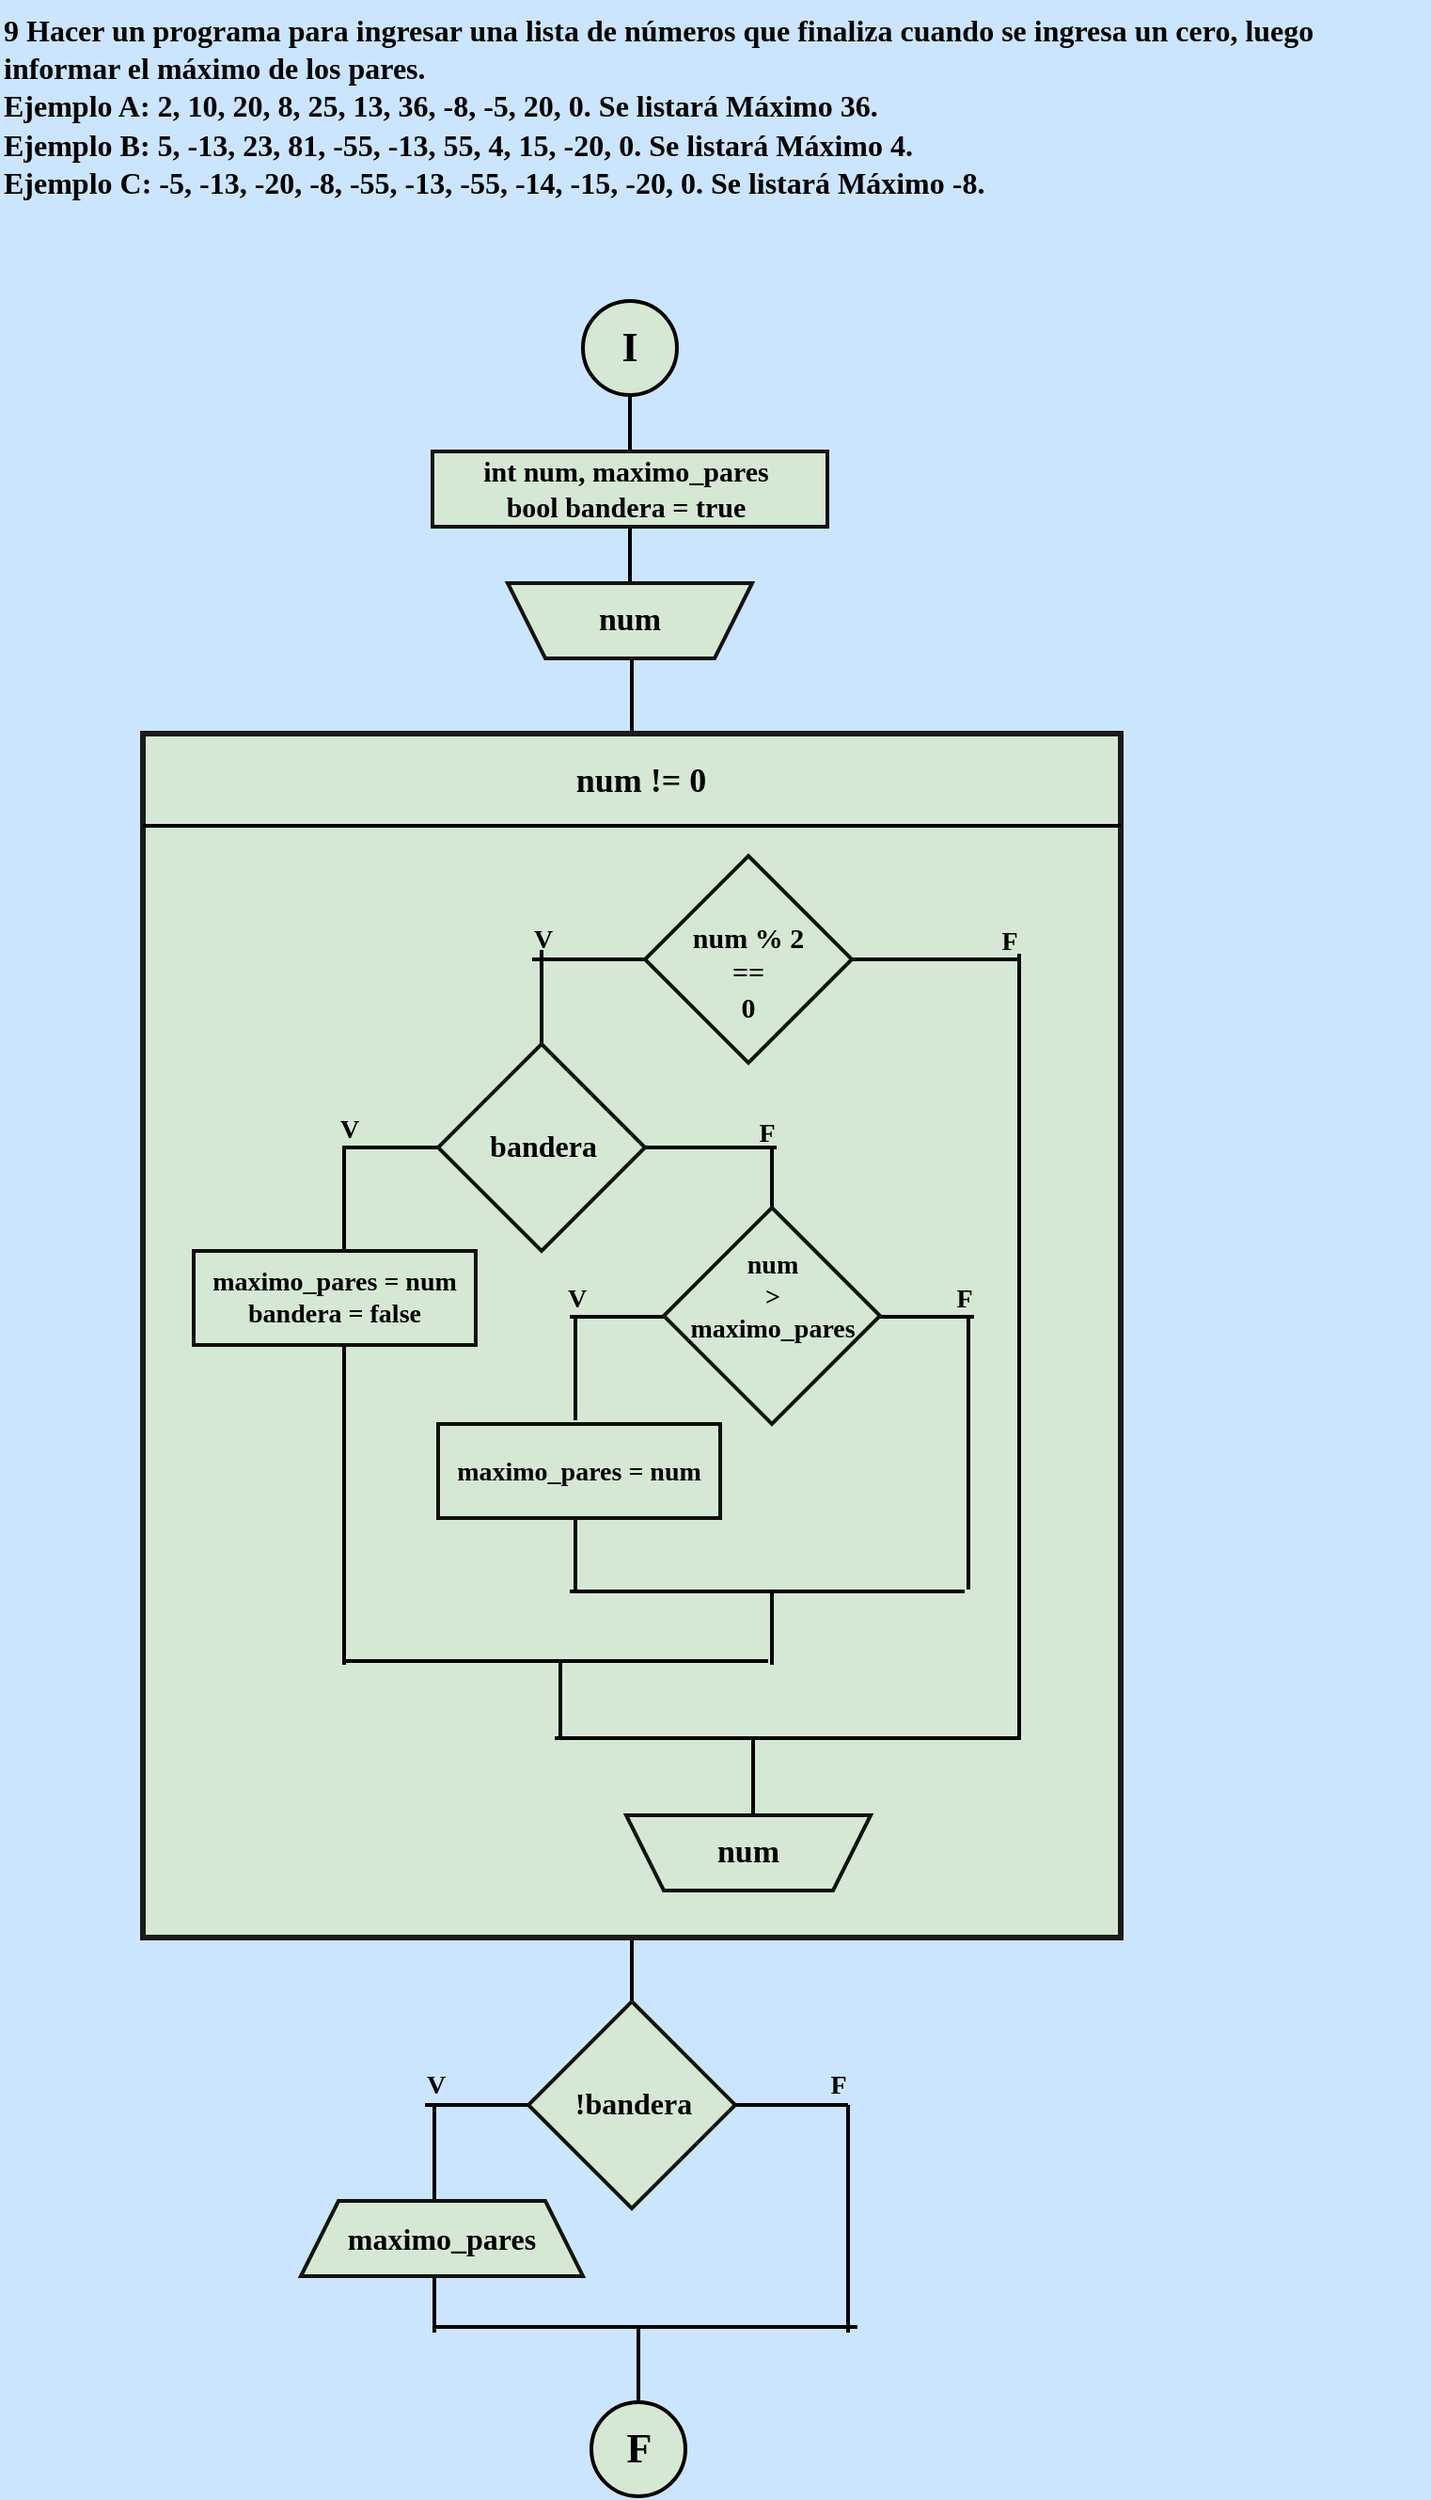 <mxfile version="24.2.5" type="device">
  <diagram name="Página-1" id="OeOxjJ_lxLduR0Aq9_Vw">
    <mxGraphModel dx="1420" dy="830" grid="1" gridSize="10" guides="1" tooltips="1" connect="1" arrows="1" fold="1" page="1" pageScale="1" pageWidth="827" pageHeight="1169" background="#CCE5FF" math="0" shadow="0">
      <root>
        <mxCell id="0" />
        <mxCell id="1" parent="0" />
        <mxCell id="C6iyRJGcw5Nql_q78rUx-1" value="&lt;b style=&quot;font-size: 16px;&quot;&gt;&lt;font style=&quot;font-size: 16px;&quot; color=&quot;#000000&quot; face=&quot;Comic Sans MS&quot;&gt;9 Hacer un programa para ingresar una lista de números que finaliza cuando se ingresa un cero, luego informar el máximo de los pares.&lt;br&gt;Ejemplo A: 2, 10, 20, 8, 25, 13, 36, -8, -5, 20, 0. Se listará Máximo 36.&lt;br&gt;Ejemplo B: 5, -13, 23, 81, -55, -13, 55, 4, 15, -20, 0. Se listará Máximo 4.&lt;br&gt;Ejemplo C: -5, -13, -20, -8, -55, -13, -55, -14, -15, -20, 0. Se listará Máximo -8.&lt;/font&gt;&lt;/b&gt;" style="text;whiteSpace=wrap;html=1;fontFamily=Architects Daughter;fontSource=https%3A%2F%2Ffonts.googleapis.com%2Fcss%3Ffamily%3DArchitects%2BDaughter;" vertex="1" parent="1">
          <mxGeometry x="40" y="10" width="760" height="120" as="geometry" />
        </mxCell>
        <mxCell id="C6iyRJGcw5Nql_q78rUx-112" value="" style="line;strokeWidth=2;direction=south;html=1;hachureGap=4;fontFamily=Architects Daughter;fontSource=https://fonts.googleapis.com/css?family=Architects+Daughter;strokeColor=#000000;container=0;" vertex="1" parent="1">
          <mxGeometry x="370" y="220" width="10" height="30" as="geometry" />
        </mxCell>
        <mxCell id="C6iyRJGcw5Nql_q78rUx-116" value="" style="line;strokeWidth=2;direction=south;html=1;hachureGap=4;fontFamily=Architects Daughter;fontSource=https://fonts.googleapis.com/css?family=Architects+Daughter;strokeColor=#000000;container=0;" vertex="1" parent="1">
          <mxGeometry x="370" y="290" width="10" height="30" as="geometry" />
        </mxCell>
        <mxCell id="C6iyRJGcw5Nql_q78rUx-128" value="" style="line;strokeWidth=2;direction=south;html=1;hachureGap=4;fontFamily=Architects Daughter;fontSource=https://fonts.googleapis.com/css?family=Architects+Daughter;strokeColor=#000000;container=0;" vertex="1" parent="1">
          <mxGeometry x="374.5" y="1247" width="10" height="40" as="geometry" />
        </mxCell>
        <mxCell id="C6iyRJGcw5Nql_q78rUx-2" value="" style="strokeWidth=2;html=1;shape=mxgraph.flowchart.start_2;whiteSpace=wrap;rounded=0;labelBackgroundColor=none;strokeColor=#000000;align=center;verticalAlign=middle;fontFamily=Helvetica;fontSize=12;fontColor=default;fillColor=#d5e8d4;container=0;" vertex="1" parent="1">
          <mxGeometry x="350" y="170" width="50" height="50" as="geometry" />
        </mxCell>
        <mxCell id="C6iyRJGcw5Nql_q78rUx-6" value="&lt;font color=&quot;#000000&quot; size=&quot;1&quot; face=&quot;Comic Sans MS&quot;&gt;&lt;b style=&quot;font-size: 22px;&quot;&gt;I&lt;/b&gt;&lt;/font&gt;" style="text;strokeColor=none;align=center;fillColor=none;html=1;verticalAlign=middle;whiteSpace=wrap;rounded=0;fontFamily=Architects Daughter;fontSource=https://fonts.googleapis.com/css?family=Architects+Daughter;container=0;" vertex="1" parent="1">
          <mxGeometry x="360" y="180" width="30" height="30" as="geometry" />
        </mxCell>
        <mxCell id="C6iyRJGcw5Nql_q78rUx-3" value="" style="strokeWidth=2;html=1;shape=mxgraph.flowchart.start_2;whiteSpace=wrap;rounded=0;labelBackgroundColor=none;strokeColor=#000000;align=center;verticalAlign=middle;fontFamily=Helvetica;fontSize=12;fontColor=default;fillColor=#d5e8d4;container=0;" vertex="1" parent="1">
          <mxGeometry x="354.5" y="1287" width="50" height="50" as="geometry" />
        </mxCell>
        <mxCell id="C6iyRJGcw5Nql_q78rUx-5" value="&lt;font color=&quot;#000000&quot; size=&quot;1&quot; face=&quot;Comic Sans MS&quot;&gt;&lt;b style=&quot;font-size: 22px;&quot;&gt;F&lt;/b&gt;&lt;/font&gt;" style="text;strokeColor=none;align=center;fillColor=none;html=1;verticalAlign=middle;whiteSpace=wrap;rounded=0;fontFamily=Architects Daughter;fontSource=https%3A%2F%2Ffonts.googleapis.com%2Fcss%3Ffamily%3DArchitects%2BDaughter;container=0;" vertex="1" parent="1">
          <mxGeometry x="364.5" y="1297" width="30" height="30" as="geometry" />
        </mxCell>
        <mxCell id="C6iyRJGcw5Nql_q78rUx-4" value="" style="rounded=0;whiteSpace=wrap;html=1;labelBackgroundColor=none;strokeColor=#0f100e;strokeWidth=2;align=center;verticalAlign=middle;fontFamily=Helvetica;fontSize=12;fontColor=default;fillColor=#d5e8d4;container=0;" vertex="1" parent="1">
          <mxGeometry x="270" y="250" width="210" height="40" as="geometry" />
        </mxCell>
        <mxCell id="C6iyRJGcw5Nql_q78rUx-9" value="&lt;b&gt;&lt;font style=&quot;font-size: 15px;&quot; color=&quot;#000000&quot; face=&quot;Comic Sans MS&quot;&gt;int num, maximo_pares&lt;/font&gt;&lt;/b&gt;&lt;div&gt;&lt;b&gt;&lt;font style=&quot;font-size: 15px;&quot; color=&quot;#000000&quot; face=&quot;Comic Sans MS&quot;&gt;bool bandera = true&lt;/font&gt;&lt;/b&gt;&lt;/div&gt;" style="text;strokeColor=none;align=center;fillColor=none;html=1;verticalAlign=middle;whiteSpace=wrap;rounded=0;fontFamily=Architects Daughter;fontSource=https%3A%2F%2Ffonts.googleapis.com%2Fcss%3Ffamily%3DArchitects%2BDaughter;container=0;" vertex="1" parent="1">
          <mxGeometry x="273" y="240" width="200" height="60" as="geometry" />
        </mxCell>
        <mxCell id="C6iyRJGcw5Nql_q78rUx-11" value="" style="shape=trapezoid;perimeter=trapezoidPerimeter;whiteSpace=wrap;html=1;fixedSize=1;rounded=0;labelBackgroundColor=none;strokeColor=#121211;strokeWidth=2;align=center;verticalAlign=middle;fontFamily=Helvetica;fontSize=12;fontColor=default;fillColor=#d5e8d4;direction=west;container=0;" vertex="1" parent="1">
          <mxGeometry x="310" y="320" width="130" height="40" as="geometry">
            <mxRectangle x="-1020" y="-650" width="50" height="40" as="alternateBounds" />
          </mxGeometry>
        </mxCell>
        <mxCell id="C6iyRJGcw5Nql_q78rUx-12" value="&lt;b&gt;&lt;font color=&quot;#000000&quot; style=&quot;font-size: 17px;&quot; face=&quot;Comic Sans MS&quot;&gt;num&lt;/font&gt;&lt;/b&gt;" style="text;strokeColor=none;align=center;fillColor=none;html=1;verticalAlign=middle;whiteSpace=wrap;rounded=0;fontFamily=Architects Daughter;fontSource=https%3A%2F%2Ffonts.googleapis.com%2Fcss%3Ffamily%3DArchitects%2BDaughter;container=0;" vertex="1" parent="1">
          <mxGeometry x="340" y="320" width="70" height="40" as="geometry" />
        </mxCell>
        <mxCell id="C6iyRJGcw5Nql_q78rUx-111" value="" style="line;strokeWidth=2;direction=south;html=1;hachureGap=4;fontFamily=Architects Daughter;fontSource=https://fonts.googleapis.com/css?family=Architects+Daughter;strokeColor=#000000;container=0;" vertex="1" parent="1">
          <mxGeometry x="371" y="360" width="10" height="40" as="geometry" />
        </mxCell>
        <mxCell id="C6iyRJGcw5Nql_q78rUx-120" value="" style="line;strokeWidth=2;html=1;perimeter=backbonePerimeter;points=[];outlineConnect=0;hachureGap=4;fontFamily=Architects Daughter;fontSource=https://fonts.googleapis.com/css?family=Architects+Daughter;strokeColor=#000000;container=0;" vertex="1" parent="1">
          <mxGeometry x="266" y="1124" width="55" height="10" as="geometry" />
        </mxCell>
        <mxCell id="C6iyRJGcw5Nql_q78rUx-123" value="" style="line;strokeWidth=2;html=1;perimeter=backbonePerimeter;points=[];outlineConnect=0;hachureGap=4;fontFamily=Architects Daughter;fontSource=https://fonts.googleapis.com/css?family=Architects+Daughter;strokeColor=#000000;container=0;" vertex="1" parent="1">
          <mxGeometry x="431" y="1124" width="60" height="10" as="geometry" />
        </mxCell>
        <mxCell id="C6iyRJGcw5Nql_q78rUx-125" value="" style="line;strokeWidth=2;direction=south;html=1;hachureGap=4;fontFamily=Architects Daughter;fontSource=https://fonts.googleapis.com/css?family=Architects+Daughter;strokeColor=#000000;container=0;" vertex="1" parent="1">
          <mxGeometry x="266" y="1129" width="10" height="51" as="geometry" />
        </mxCell>
        <mxCell id="C6iyRJGcw5Nql_q78rUx-124" value="" style="line;strokeWidth=2;direction=south;html=1;hachureGap=4;fontFamily=Architects Daughter;fontSource=https://fonts.googleapis.com/css?family=Architects+Daughter;strokeColor=#000000;container=0;" vertex="1" parent="1">
          <mxGeometry x="486" y="1129" width="10" height="121" as="geometry" />
        </mxCell>
        <mxCell id="C6iyRJGcw5Nql_q78rUx-126" value="" style="line;strokeWidth=2;direction=south;html=1;hachureGap=4;fontFamily=Architects Daughter;fontSource=https://fonts.googleapis.com/css?family=Architects+Daughter;strokeColor=#000000;container=0;" vertex="1" parent="1">
          <mxGeometry x="266" y="1220" width="10" height="30" as="geometry" />
        </mxCell>
        <mxCell id="C6iyRJGcw5Nql_q78rUx-121" value="" style="line;strokeWidth=2;html=1;perimeter=backbonePerimeter;points=[];outlineConnect=0;hachureGap=4;fontFamily=Architects Daughter;fontSource=https://fonts.googleapis.com/css?family=Architects+Daughter;strokeColor=#000000;container=0;" vertex="1" parent="1">
          <mxGeometry x="270" y="1242" width="226" height="10" as="geometry" />
        </mxCell>
        <mxCell id="C6iyRJGcw5Nql_q78rUx-137" value="&lt;b&gt;&lt;font color=&quot;#000000&quot; style=&quot;font-size: 14px;&quot; face=&quot;Comic Sans MS&quot;&gt;V&lt;/font&gt;&lt;/b&gt;" style="text;strokeColor=none;align=center;fillColor=none;html=1;verticalAlign=middle;whiteSpace=wrap;rounded=0;fontFamily=Architects Daughter;fontSource=https://fonts.googleapis.com/css?family=Architects+Daughter;container=0;" vertex="1" parent="1">
          <mxGeometry x="257" y="1104" width="30" height="30" as="geometry" />
        </mxCell>
        <mxCell id="C6iyRJGcw5Nql_q78rUx-136" value="&lt;b&gt;&lt;font color=&quot;#000000&quot; style=&quot;font-size: 14px;&quot; face=&quot;Comic Sans MS&quot;&gt;F&lt;/font&gt;&lt;/b&gt;" style="text;strokeColor=none;align=center;fillColor=none;html=1;verticalAlign=middle;whiteSpace=wrap;rounded=0;fontFamily=Architects Daughter;fontSource=https://fonts.googleapis.com/css?family=Architects+Daughter;container=0;" vertex="1" parent="1">
          <mxGeometry x="471" y="1104" width="30" height="30" as="geometry" />
        </mxCell>
        <mxCell id="C6iyRJGcw5Nql_q78rUx-64" value="" style="rhombus;whiteSpace=wrap;html=1;rounded=0;labelBackgroundColor=none;strokeColor=#0F140C;strokeWidth=2;align=center;verticalAlign=middle;fontFamily=Helvetica;fontSize=12;fontColor=default;fillColor=#d5e8d4;container=0;" vertex="1" parent="1">
          <mxGeometry x="321" y="1074" width="110" height="110" as="geometry" />
        </mxCell>
        <mxCell id="C6iyRJGcw5Nql_q78rUx-65" value="&lt;font size=&quot;1&quot; face=&quot;Comic Sans MS&quot; color=&quot;#000000&quot;&gt;&lt;b style=&quot;font-size: 16px;&quot;&gt;!bandera&lt;/b&gt;&lt;/font&gt;" style="text;strokeColor=none;align=center;fillColor=none;html=1;verticalAlign=middle;whiteSpace=wrap;rounded=0;fontFamily=Architects Daughter;fontSource=https://fonts.googleapis.com/css?family=Architects+Daughter;container=0;" vertex="1" parent="1">
          <mxGeometry x="337" y="1110" width="80" height="35" as="geometry" />
        </mxCell>
        <mxCell id="C6iyRJGcw5Nql_q78rUx-48" value="" style="line;strokeWidth=2;direction=south;html=1;hachureGap=4;fontFamily=Architects Daughter;fontSource=https://fonts.googleapis.com/css?family=Architects+Daughter;strokeColor=#000000;container=0;" vertex="1" parent="1">
          <mxGeometry x="371" y="1034" width="10" height="40" as="geometry" />
        </mxCell>
        <mxCell id="C6iyRJGcw5Nql_q78rUx-18" value="" style="whiteSpace=wrap;html=1;rounded=0;labelBackgroundColor=none;strokeColor=#1A1A1A;strokeWidth=3;align=center;verticalAlign=middle;fontFamily=Helvetica;fontSize=12;fontColor=default;fillColor=#d5e8d4;container=0;" vertex="1" parent="1">
          <mxGeometry x="116" y="400" width="520" height="640" as="geometry" />
        </mxCell>
        <mxCell id="C6iyRJGcw5Nql_q78rUx-19" value="" style="edgeStyle=none;orthogonalLoop=1;jettySize=auto;html=1;rounded=0;strokeColor=#000000;fontFamily=Helvetica;fontSize=12;fontColor=default;fillColor=#B2C9AB;startArrow=none;startFill=0;endArrow=none;endFill=0;endSize=7;strokeWidth=2;" edge="1" parent="1">
          <mxGeometry width="80" relative="1" as="geometry">
            <mxPoint x="636" y="449.032" as="sourcePoint" />
            <mxPoint x="116" y="449.032" as="targetPoint" />
            <Array as="points" />
          </mxGeometry>
        </mxCell>
        <mxCell id="C6iyRJGcw5Nql_q78rUx-110" value="&lt;b&gt;&lt;font color=&quot;#000000&quot; style=&quot;font-size: 18px;&quot; face=&quot;Comic Sans MS&quot;&gt;num != 0&lt;/font&gt;&lt;/b&gt;" style="text;strokeColor=none;align=center;fillColor=none;html=1;verticalAlign=middle;whiteSpace=wrap;rounded=0;fontFamily=Architects Daughter;fontSource=https%3A%2F%2Ffonts.googleapis.com%2Fcss%3Ffamily%3DArchitects%2BDaughter;container=0;" vertex="1" parent="1">
          <mxGeometry x="295.5" y="400" width="170" height="50" as="geometry" />
        </mxCell>
        <mxCell id="C6iyRJGcw5Nql_q78rUx-133" value="&lt;b&gt;&lt;font color=&quot;#000000&quot; style=&quot;font-size: 14px;&quot; face=&quot;Comic Sans MS&quot;&gt;V&lt;/font&gt;&lt;/b&gt;" style="text;strokeColor=none;align=center;fillColor=none;html=1;verticalAlign=middle;whiteSpace=wrap;rounded=0;fontFamily=Architects Daughter;fontSource=https://fonts.googleapis.com/css?family=Architects+Daughter;container=0;" vertex="1" parent="1">
          <mxGeometry x="314" y="495" width="30" height="30" as="geometry" />
        </mxCell>
        <mxCell id="C6iyRJGcw5Nql_q78rUx-135" value="&lt;b&gt;&lt;font color=&quot;#000000&quot; style=&quot;font-size: 14px;&quot; face=&quot;Comic Sans MS&quot;&gt;F&lt;/font&gt;&lt;/b&gt;" style="text;strokeColor=none;align=center;fillColor=none;html=1;verticalAlign=middle;whiteSpace=wrap;rounded=0;fontFamily=Architects Daughter;fontSource=https://fonts.googleapis.com/css?family=Architects+Daughter;container=0;" vertex="1" parent="1">
          <mxGeometry x="433" y="598" width="30" height="30" as="geometry" />
        </mxCell>
        <mxCell id="C6iyRJGcw5Nql_q78rUx-132" value="&lt;b&gt;&lt;font color=&quot;#000000&quot; style=&quot;font-size: 14px;&quot; face=&quot;Comic Sans MS&quot;&gt;F&lt;/font&gt;&lt;/b&gt;" style="text;strokeColor=none;align=center;fillColor=none;html=1;verticalAlign=middle;whiteSpace=wrap;rounded=0;fontFamily=Architects Daughter;fontSource=https://fonts.googleapis.com/css?family=Architects+Daughter;container=0;" vertex="1" parent="1">
          <mxGeometry x="538" y="686" width="30" height="30" as="geometry" />
        </mxCell>
        <mxCell id="C6iyRJGcw5Nql_q78rUx-90" value="" style="line;strokeWidth=2;direction=south;html=1;hachureGap=4;fontFamily=Architects Daughter;fontSource=https://fonts.googleapis.com/css?family=Architects+Daughter;strokeColor=#000000;container=0;" vertex="1" parent="1">
          <mxGeometry x="341" y="710" width="10" height="55" as="geometry" />
        </mxCell>
        <mxCell id="C6iyRJGcw5Nql_q78rUx-91" value="" style="line;strokeWidth=2;direction=south;html=1;hachureGap=4;fontFamily=Architects Daughter;fontSource=https://fonts.googleapis.com/css?family=Architects+Daughter;strokeColor=#000000;container=0;" vertex="1" parent="1">
          <mxGeometry x="218" y="725" width="10" height="170" as="geometry" />
        </mxCell>
        <mxCell id="C6iyRJGcw5Nql_q78rUx-92" value="" style="line;strokeWidth=2;direction=south;html=1;hachureGap=4;fontFamily=Architects Daughter;fontSource=https://fonts.googleapis.com/css?family=Architects+Daughter;strokeColor=#000000;container=0;" vertex="1" parent="1">
          <mxGeometry x="550" y="710" width="10" height="145" as="geometry" />
        </mxCell>
        <mxCell id="C6iyRJGcw5Nql_q78rUx-93" value="" style="line;strokeWidth=2;direction=south;html=1;hachureGap=4;fontFamily=Architects Daughter;fontSource=https://fonts.googleapis.com/css?family=Architects+Daughter;strokeColor=#000000;container=0;" vertex="1" parent="1">
          <mxGeometry x="445.5" y="619" width="10" height="36" as="geometry" />
        </mxCell>
        <mxCell id="C6iyRJGcw5Nql_q78rUx-94" value="" style="line;strokeWidth=2;direction=south;html=1;hachureGap=4;fontFamily=Architects Daughter;fontSource=https://fonts.googleapis.com/css?family=Architects+Daughter;strokeColor=#000000;container=0;" vertex="1" parent="1">
          <mxGeometry x="218" y="619" width="10" height="56" as="geometry" />
        </mxCell>
        <mxCell id="C6iyRJGcw5Nql_q78rUx-95" value="" style="line;strokeWidth=2;direction=south;html=1;hachureGap=4;fontFamily=Architects Daughter;fontSource=https://fonts.googleapis.com/css?family=Architects+Daughter;strokeColor=#000000;container=0;" vertex="1" parent="1">
          <mxGeometry x="323" y="515" width="10" height="50" as="geometry" />
        </mxCell>
        <mxCell id="C6iyRJGcw5Nql_q78rUx-96" value="" style="line;strokeWidth=2;direction=south;html=1;hachureGap=4;fontFamily=Architects Daughter;fontSource=https://fonts.googleapis.com/css?family=Architects+Daughter;strokeColor=#000000;container=0;" vertex="1" parent="1">
          <mxGeometry x="333" y="893" width="10" height="42" as="geometry" />
        </mxCell>
        <mxCell id="C6iyRJGcw5Nql_q78rUx-97" value="" style="line;strokeWidth=2;direction=south;html=1;hachureGap=4;fontFamily=Architects Daughter;fontSource=https://fonts.googleapis.com/css?family=Architects+Daughter;strokeColor=#000000;container=0;" vertex="1" parent="1">
          <mxGeometry x="341" y="817" width="10" height="38" as="geometry" />
        </mxCell>
        <mxCell id="C6iyRJGcw5Nql_q78rUx-98" value="" style="line;strokeWidth=2;direction=south;html=1;hachureGap=4;fontFamily=Architects Daughter;fontSource=https://fonts.googleapis.com/css?family=Architects+Daughter;strokeColor=#000000;container=0;" vertex="1" parent="1">
          <mxGeometry x="445.5" y="855" width="10" height="40" as="geometry" />
        </mxCell>
        <mxCell id="C6iyRJGcw5Nql_q78rUx-99" value="" style="line;strokeWidth=2;direction=south;html=1;hachureGap=4;fontFamily=Architects Daughter;fontSource=https://fonts.googleapis.com/css?family=Architects+Daughter;strokeColor=#000000;container=0;" vertex="1" parent="1">
          <mxGeometry x="577" y="517" width="10" height="418" as="geometry" />
        </mxCell>
        <mxCell id="C6iyRJGcw5Nql_q78rUx-100" value="" style="line;strokeWidth=2;direction=south;html=1;hachureGap=4;fontFamily=Architects Daughter;fontSource=https://fonts.googleapis.com/css?family=Architects+Daughter;strokeColor=#000000;container=0;" vertex="1" parent="1">
          <mxGeometry x="435.5" y="935" width="10" height="40" as="geometry" />
        </mxCell>
        <mxCell id="C6iyRJGcw5Nql_q78rUx-101" value="" style="line;strokeWidth=2;html=1;perimeter=backbonePerimeter;points=[];outlineConnect=0;hachureGap=4;fontFamily=Architects Daughter;fontSource=https://fonts.googleapis.com/css?family=Architects+Daughter;strokeColor=#000000;container=0;" vertex="1" parent="1">
          <mxGeometry x="383" y="615" width="70" height="10" as="geometry" />
        </mxCell>
        <mxCell id="C6iyRJGcw5Nql_q78rUx-102" value="" style="line;strokeWidth=2;html=1;perimeter=backbonePerimeter;points=[];outlineConnect=0;hachureGap=4;fontFamily=Architects Daughter;fontSource=https://fonts.googleapis.com/css?family=Architects+Daughter;strokeColor=#000000;container=0;" vertex="1" parent="1">
          <mxGeometry x="223" y="888" width="225.5" height="10" as="geometry" />
        </mxCell>
        <mxCell id="C6iyRJGcw5Nql_q78rUx-103" value="" style="line;strokeWidth=2;html=1;perimeter=backbonePerimeter;points=[];outlineConnect=0;hachureGap=4;fontFamily=Architects Daughter;fontSource=https://fonts.googleapis.com/css?family=Architects+Daughter;strokeColor=#000000;container=0;" vertex="1" parent="1">
          <mxGeometry x="335" y="929" width="247" height="10" as="geometry" />
        </mxCell>
        <mxCell id="C6iyRJGcw5Nql_q78rUx-104" value="" style="line;strokeWidth=2;html=1;perimeter=backbonePerimeter;points=[];outlineConnect=0;hachureGap=4;fontFamily=Architects Daughter;fontSource=https://fonts.googleapis.com/css?family=Architects+Daughter;strokeColor=#000000;container=0;" vertex="1" parent="1">
          <mxGeometry x="343" y="851" width="210" height="10" as="geometry" />
        </mxCell>
        <mxCell id="C6iyRJGcw5Nql_q78rUx-105" value="" style="line;strokeWidth=2;html=1;perimeter=backbonePerimeter;points=[];outlineConnect=0;hachureGap=4;fontFamily=Architects Daughter;fontSource=https://fonts.googleapis.com/css?family=Architects+Daughter;strokeColor=#000000;container=0;" vertex="1" parent="1">
          <mxGeometry x="493" y="515" width="90" height="10" as="geometry" />
        </mxCell>
        <mxCell id="C6iyRJGcw5Nql_q78rUx-106" value="" style="line;strokeWidth=2;html=1;perimeter=backbonePerimeter;points=[];outlineConnect=0;hachureGap=4;fontFamily=Architects Daughter;fontSource=https://fonts.googleapis.com/css?family=Architects+Daughter;strokeColor=#000000;container=0;" vertex="1" parent="1">
          <mxGeometry x="508" y="705" width="50" height="10" as="geometry" />
        </mxCell>
        <mxCell id="C6iyRJGcw5Nql_q78rUx-107" value="" style="line;strokeWidth=2;html=1;perimeter=backbonePerimeter;points=[];outlineConnect=0;hachureGap=4;fontFamily=Architects Daughter;fontSource=https://fonts.googleapis.com/css?family=Architects+Daughter;strokeColor=#000000;container=0;" vertex="1" parent="1">
          <mxGeometry x="343" y="705" width="50" height="10" as="geometry" />
        </mxCell>
        <mxCell id="C6iyRJGcw5Nql_q78rUx-108" value="" style="line;strokeWidth=2;html=1;perimeter=backbonePerimeter;points=[];outlineConnect=0;hachureGap=4;fontFamily=Architects Daughter;fontSource=https://fonts.googleapis.com/css?family=Architects+Daughter;strokeColor=#000000;container=0;" vertex="1" parent="1">
          <mxGeometry x="223" y="615" width="50" height="10" as="geometry" />
        </mxCell>
        <mxCell id="C6iyRJGcw5Nql_q78rUx-109" value="" style="line;strokeWidth=2;html=1;perimeter=backbonePerimeter;points=[];outlineConnect=0;hachureGap=4;fontFamily=Architects Daughter;fontSource=https://fonts.googleapis.com/css?family=Architects+Daughter;strokeColor=#000000;container=0;" vertex="1" parent="1">
          <mxGeometry x="323" y="515" width="60" height="10" as="geometry" />
        </mxCell>
        <mxCell id="C6iyRJGcw5Nql_q78rUx-134" value="&lt;b&gt;&lt;font color=&quot;#000000&quot; style=&quot;font-size: 14px;&quot; face=&quot;Comic Sans MS&quot;&gt;F&lt;/font&gt;&lt;/b&gt;" style="text;strokeColor=none;align=center;fillColor=none;html=1;verticalAlign=middle;whiteSpace=wrap;rounded=0;fontFamily=Architects Daughter;fontSource=https://fonts.googleapis.com/css?family=Architects+Daughter;container=0;" vertex="1" parent="1">
          <mxGeometry x="562" y="496" width="30" height="30" as="geometry" />
        </mxCell>
        <mxCell id="C6iyRJGcw5Nql_q78rUx-130" value="&lt;b&gt;&lt;font color=&quot;#000000&quot; style=&quot;font-size: 14px;&quot; face=&quot;Comic Sans MS&quot;&gt;V&lt;/font&gt;&lt;/b&gt;" style="text;strokeColor=none;align=center;fillColor=none;html=1;verticalAlign=middle;whiteSpace=wrap;rounded=0;fontFamily=Architects Daughter;fontSource=https%3A%2F%2Ffonts.googleapis.com%2Fcss%3Ffamily%3DArchitects%2BDaughter;container=0;" vertex="1" parent="1">
          <mxGeometry x="211" y="596" width="30" height="30" as="geometry" />
        </mxCell>
        <mxCell id="C6iyRJGcw5Nql_q78rUx-131" value="&lt;b&gt;&lt;font color=&quot;#000000&quot; style=&quot;font-size: 14px;&quot; face=&quot;Comic Sans MS&quot;&gt;V&lt;/font&gt;&lt;/b&gt;" style="text;strokeColor=none;align=center;fillColor=none;html=1;verticalAlign=middle;whiteSpace=wrap;rounded=0;fontFamily=Architects Daughter;fontSource=https://fonts.googleapis.com/css?family=Architects+Daughter;container=0;" vertex="1" parent="1">
          <mxGeometry x="332" y="686" width="30" height="30" as="geometry" />
        </mxCell>
        <mxCell id="C6iyRJGcw5Nql_q78rUx-73" value="" style="shape=trapezoid;perimeter=trapezoidPerimeter;whiteSpace=wrap;html=1;fixedSize=1;rounded=0;labelBackgroundColor=none;strokeColor=#121211;strokeWidth=2;align=center;verticalAlign=middle;fontFamily=Helvetica;fontSize=12;fontColor=default;fillColor=#d5e8d4;direction=west;container=0;" vertex="1" parent="1">
          <mxGeometry x="373" y="975" width="130" height="40" as="geometry">
            <mxRectangle x="-1020" y="-650" width="50" height="40" as="alternateBounds" />
          </mxGeometry>
        </mxCell>
        <mxCell id="C6iyRJGcw5Nql_q78rUx-74" value="&lt;b&gt;&lt;font color=&quot;#000000&quot; style=&quot;font-size: 17px;&quot; face=&quot;Comic Sans MS&quot;&gt;num&lt;/font&gt;&lt;/b&gt;" style="text;strokeColor=none;align=center;fillColor=none;html=1;verticalAlign=middle;whiteSpace=wrap;rounded=0;fontFamily=Architects Daughter;fontSource=https://fonts.googleapis.com/css?family=Architects+Daughter;container=0;" vertex="1" parent="1">
          <mxGeometry x="403" y="975" width="70" height="40" as="geometry" />
        </mxCell>
        <mxCell id="C6iyRJGcw5Nql_q78rUx-76" value="" style="rhombus;whiteSpace=wrap;html=1;rounded=0;labelBackgroundColor=none;strokeColor=#0F140C;strokeWidth=2;align=center;verticalAlign=middle;fontFamily=Helvetica;fontSize=12;fontColor=default;fillColor=#d5e8d4;container=0;" vertex="1" parent="1">
          <mxGeometry x="383" y="465" width="110" height="110" as="geometry" />
        </mxCell>
        <mxCell id="C6iyRJGcw5Nql_q78rUx-77" value="&lt;b&gt;&lt;font color=&quot;#000000&quot; style=&quot;font-size: 15px;&quot; face=&quot;Comic Sans MS&quot;&gt;num % 2&lt;/font&gt;&lt;/b&gt;&lt;div&gt;&lt;b&gt;&lt;font color=&quot;#000000&quot; style=&quot;font-size: 15px;&quot; face=&quot;Comic Sans MS&quot;&gt;==&lt;/font&gt;&lt;/b&gt;&lt;/div&gt;&lt;div&gt;&lt;b&gt;&lt;font color=&quot;#000000&quot; style=&quot;font-size: 15px;&quot; face=&quot;Comic Sans MS&quot;&gt;0&lt;/font&gt;&lt;/b&gt;&lt;/div&gt;" style="text;strokeColor=none;align=center;fillColor=none;html=1;verticalAlign=middle;whiteSpace=wrap;rounded=0;fontFamily=Architects Daughter;fontSource=https://fonts.googleapis.com/css?family=Architects+Daughter;container=0;" vertex="1" parent="1">
          <mxGeometry x="388" y="497" width="100" height="60" as="geometry" />
        </mxCell>
        <mxCell id="C6iyRJGcw5Nql_q78rUx-79" value="" style="rhombus;whiteSpace=wrap;html=1;rounded=0;labelBackgroundColor=none;strokeColor=#0F140C;strokeWidth=2;align=center;verticalAlign=middle;fontFamily=Helvetica;fontSize=12;fontColor=default;fillColor=#d5e8d4;container=0;" vertex="1" parent="1">
          <mxGeometry x="273" y="565" width="110" height="110" as="geometry" />
        </mxCell>
        <mxCell id="C6iyRJGcw5Nql_q78rUx-80" value="&lt;font size=&quot;1&quot; face=&quot;Comic Sans MS&quot; color=&quot;#000000&quot;&gt;&lt;b style=&quot;font-size: 16px;&quot;&gt;bandera&lt;/b&gt;&lt;/font&gt;" style="text;strokeColor=none;align=center;fillColor=none;html=1;verticalAlign=middle;whiteSpace=wrap;rounded=0;fontFamily=Architects Daughter;fontSource=https://fonts.googleapis.com/css?family=Architects+Daughter;container=0;" vertex="1" parent="1">
          <mxGeometry x="289" y="601" width="80" height="35" as="geometry" />
        </mxCell>
        <mxCell id="C6iyRJGcw5Nql_q78rUx-82" value="" style="rhombus;whiteSpace=wrap;html=1;rounded=0;labelBackgroundColor=none;strokeColor=#0F140C;strokeWidth=2;align=center;verticalAlign=middle;fontFamily=Helvetica;fontSize=12;fontColor=default;fillColor=#d5e8d4;container=0;" vertex="1" parent="1">
          <mxGeometry x="393" y="652" width="115" height="115" as="geometry" />
        </mxCell>
        <mxCell id="C6iyRJGcw5Nql_q78rUx-83" value="&lt;font style=&quot;font-size: 14px;&quot; face=&quot;Comic Sans MS&quot; color=&quot;#000000&quot;&gt;&lt;b style=&quot;font-size: 14px;&quot;&gt;num&lt;/b&gt;&lt;/font&gt;&lt;div style=&quot;font-size: 14px;&quot;&gt;&lt;font style=&quot;font-size: 14px;&quot; face=&quot;Comic Sans MS&quot; color=&quot;#000000&quot;&gt;&lt;b style=&quot;font-size: 14px;&quot;&gt;&amp;gt;&lt;/b&gt;&lt;/font&gt;&lt;/div&gt;&lt;div style=&quot;font-size: 14px;&quot;&gt;&lt;font style=&quot;font-size: 14px;&quot; face=&quot;Comic Sans MS&quot; color=&quot;#000000&quot;&gt;&lt;b style=&quot;font-size: 14px;&quot;&gt;maximo_pares&lt;/b&gt;&lt;/font&gt;&lt;/div&gt;" style="text;strokeColor=none;align=center;fillColor=none;html=1;verticalAlign=middle;whiteSpace=wrap;rounded=0;fontFamily=Architects Daughter;fontSource=https://fonts.googleapis.com/css?family=Architects+Daughter;container=0;fontSize=14;" vertex="1" parent="1">
          <mxGeometry x="402.583" y="671.167" width="95.833" height="57.5" as="geometry" />
        </mxCell>
        <mxCell id="C6iyRJGcw5Nql_q78rUx-85" value="" style="rounded=0;whiteSpace=wrap;html=1;labelBackgroundColor=none;strokeColor=#0f100e;strokeWidth=2;align=center;verticalAlign=middle;fontFamily=Helvetica;fontSize=12;fontColor=default;fillColor=#d5e8d4;container=0;" vertex="1" parent="1">
          <mxGeometry x="143" y="675" width="150" height="50" as="geometry" />
        </mxCell>
        <mxCell id="C6iyRJGcw5Nql_q78rUx-86" value="&lt;b style=&quot;font-size: 14px;&quot;&gt;&lt;font color=&quot;#000000&quot; style=&quot;font-size: 14px;&quot; face=&quot;Comic Sans MS&quot;&gt;maximo_pares = num&lt;/font&gt;&lt;/b&gt;&lt;div style=&quot;font-size: 14px;&quot;&gt;&lt;b&gt;&lt;font color=&quot;#000000&quot; style=&quot;font-size: 14px;&quot; face=&quot;Comic Sans MS&quot;&gt;bandera = false&lt;/font&gt;&lt;/b&gt;&lt;/div&gt;" style="text;strokeColor=none;align=center;fillColor=none;html=1;verticalAlign=middle;whiteSpace=wrap;rounded=0;fontFamily=Architects Daughter;fontSource=https://fonts.googleapis.com/css?family=Architects+Daughter;container=0;" vertex="1" parent="1">
          <mxGeometry x="143" y="677.5" width="150" height="45" as="geometry" />
        </mxCell>
        <mxCell id="C6iyRJGcw5Nql_q78rUx-88" value="" style="rounded=0;whiteSpace=wrap;html=1;labelBackgroundColor=none;strokeColor=#0f100e;strokeWidth=2;align=center;verticalAlign=middle;fontFamily=Helvetica;fontSize=12;fontColor=default;fillColor=#d5e8d4;container=0;" vertex="1" parent="1">
          <mxGeometry x="273" y="767" width="150" height="50" as="geometry" />
        </mxCell>
        <mxCell id="C6iyRJGcw5Nql_q78rUx-89" value="&lt;b style=&quot;&quot;&gt;&lt;font color=&quot;#000000&quot; style=&quot;font-size: 14px;&quot; face=&quot;Comic Sans MS&quot;&gt;maximo_pares = num&lt;/font&gt;&lt;/b&gt;" style="text;strokeColor=none;align=center;fillColor=none;html=1;verticalAlign=middle;whiteSpace=wrap;rounded=0;fontFamily=Architects Daughter;fontSource=https://fonts.googleapis.com/css?family=Architects+Daughter;container=0;" vertex="1" parent="1">
          <mxGeometry x="273" y="770" width="150" height="45" as="geometry" />
        </mxCell>
        <mxCell id="C6iyRJGcw5Nql_q78rUx-117" value="" style="shape=trapezoid;perimeter=trapezoidPerimeter;whiteSpace=wrap;html=1;fixedSize=1;rounded=0;labelBackgroundColor=none;strokeColor=#0F140C;strokeWidth=2;align=center;verticalAlign=middle;fontFamily=Helvetica;fontSize=12;fontColor=default;fillColor=#d5e8d4;container=0;" vertex="1" parent="1">
          <mxGeometry x="200" y="1180" width="150" height="40" as="geometry" />
        </mxCell>
        <mxCell id="C6iyRJGcw5Nql_q78rUx-118" value="&lt;font color=&quot;#000000&quot; size=&quot;1&quot; face=&quot;Comic Sans MS&quot;&gt;&lt;b style=&quot;font-size: 16px;&quot;&gt;maximo_pares&lt;/b&gt;&lt;/font&gt;" style="text;strokeColor=none;align=center;fillColor=none;html=1;verticalAlign=middle;whiteSpace=wrap;rounded=0;fontFamily=Architects Daughter;fontSource=https%3A%2F%2Ffonts.googleapis.com%2Fcss%3Ffamily%3DArchitects%2BDaughter;container=0;" vertex="1" parent="1">
          <mxGeometry x="205" y="1180" width="140" height="40" as="geometry" />
        </mxCell>
      </root>
    </mxGraphModel>
  </diagram>
</mxfile>
